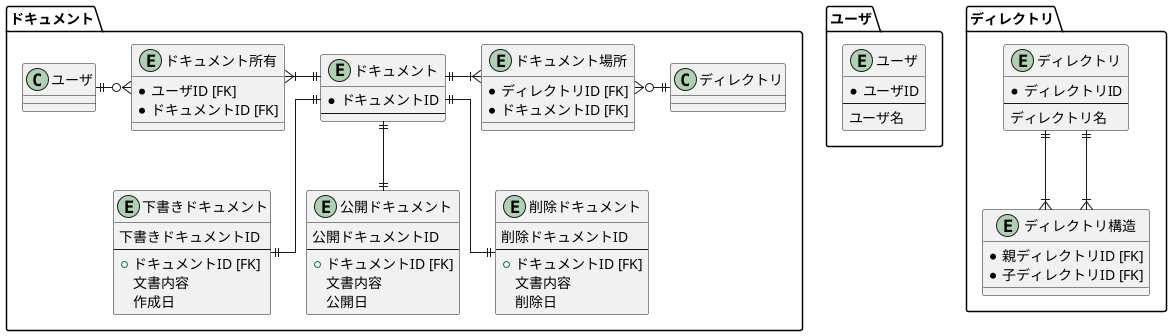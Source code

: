 @startuml docs-v2

skinparam linetype ortho

package ユーザ {
    entity ユーザ {
        * ユーザID
        ---
        ユーザ名
    }
}

package ドキュメント {
    entity ドキュメント {
        * ドキュメントID
        ---
    }

    entity 下書きドキュメント {
        下書きドキュメントID
        ---
        + ドキュメントID [FK]
        文書内容
        作成日
    }

    entity 公開ドキュメント {
        公開ドキュメントID
        ---
        + ドキュメントID [FK]
        文書内容
        公開日
    }

    entity 削除ドキュメント {
        削除ドキュメントID
        ---
        + ドキュメントID [FK]
        文書内容
        削除日
    }

    entity ドキュメント所有 {
        * ユーザID [FK]
        * ドキュメントID [FK]
    }

    entity ドキュメント場所 {
        * ディレクトリID [FK]
        * ドキュメントID [FK]
    }

    ユーザ ||-r-o{ ドキュメント所有
    ドキュメント ||-l-|{ ドキュメント所有
    ディレクトリ ||-l-o{ ドキュメント場所
    ドキュメント ||-r-|{ ドキュメント場所

    ドキュメント ||--|| 下書きドキュメント
    ドキュメント ||--|| 公開ドキュメント
    ドキュメント ||--|| 削除ドキュメント
}

package ディレクトリ {
    entity ディレクトリ {
        * ディレクトリID
        --
        ディレクトリ名
    }

    entity ディレクトリ構造 {
        * 親ディレクトリID [FK]
        * 子ディレクトリID [FK]
    }

    ディレクトリ ||--|{ ディレクトリ構造
    ディレクトリ ||--|{ ディレクトリ構造
}

@enduml